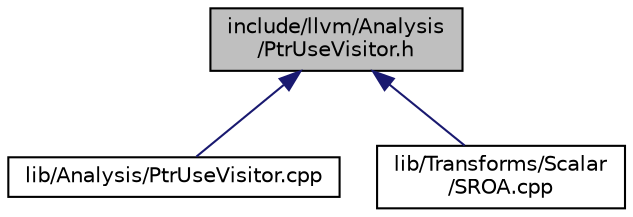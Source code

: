 digraph "include/llvm/Analysis/PtrUseVisitor.h"
{
 // LATEX_PDF_SIZE
  bgcolor="transparent";
  edge [fontname="Helvetica",fontsize="10",labelfontname="Helvetica",labelfontsize="10"];
  node [fontname="Helvetica",fontsize="10",shape="box"];
  Node1 [label="include/llvm/Analysis\l/PtrUseVisitor.h",height=0.2,width=0.4,color="black", fillcolor="grey75", style="filled", fontcolor="black",tooltip="This file provides a collection of visitors which walk the (instruction) uses of a pointer."];
  Node1 -> Node2 [dir="back",color="midnightblue",fontsize="10",style="solid",fontname="Helvetica"];
  Node2 [label="lib/Analysis/PtrUseVisitor.cpp",height=0.2,width=0.4,color="black",URL="$PtrUseVisitor_8cpp.html",tooltip="Implementation of the pointer use visitors."];
  Node1 -> Node3 [dir="back",color="midnightblue",fontsize="10",style="solid",fontname="Helvetica"];
  Node3 [label="lib/Transforms/Scalar\l/SROA.cpp",height=0.2,width=0.4,color="black",URL="$SROA_8cpp.html",tooltip="This transformation implements the well known scalar replacement of aggregates transformation."];
}
